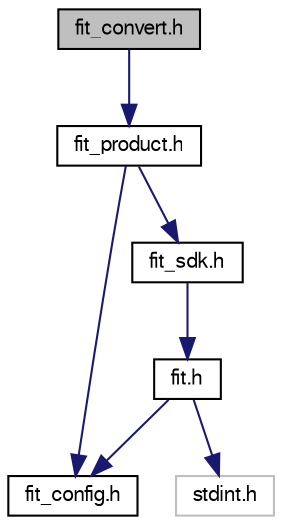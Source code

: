 digraph "fit_convert.h"
{
  edge [fontname="FreeSans",fontsize="10",labelfontname="FreeSans",labelfontsize="10"];
  node [fontname="FreeSans",fontsize="10",shape=record];
  Node1 [label="fit_convert.h",height=0.2,width=0.4,color="black", fillcolor="grey75", style="filled", fontcolor="black"];
  Node1 -> Node2 [color="midnightblue",fontsize="10",style="solid",fontname="FreeSans"];
  Node2 [label="fit_product.h",height=0.2,width=0.4,color="black", fillcolor="white", style="filled",URL="$fit__product_8h.html"];
  Node2 -> Node3 [color="midnightblue",fontsize="10",style="solid",fontname="FreeSans"];
  Node3 [label="fit_config.h",height=0.2,width=0.4,color="black", fillcolor="white", style="filled",URL="$fit__config_8h.html"];
  Node2 -> Node4 [color="midnightblue",fontsize="10",style="solid",fontname="FreeSans"];
  Node4 [label="fit_sdk.h",height=0.2,width=0.4,color="black", fillcolor="white", style="filled",URL="$fit__sdk_8h.html"];
  Node4 -> Node5 [color="midnightblue",fontsize="10",style="solid",fontname="FreeSans"];
  Node5 [label="fit.h",height=0.2,width=0.4,color="black", fillcolor="white", style="filled",URL="$fit_8h.html"];
  Node5 -> Node3 [color="midnightblue",fontsize="10",style="solid",fontname="FreeSans"];
  Node5 -> Node6 [color="midnightblue",fontsize="10",style="solid",fontname="FreeSans"];
  Node6 [label="stdint.h",height=0.2,width=0.4,color="grey75", fillcolor="white", style="filled"];
}
